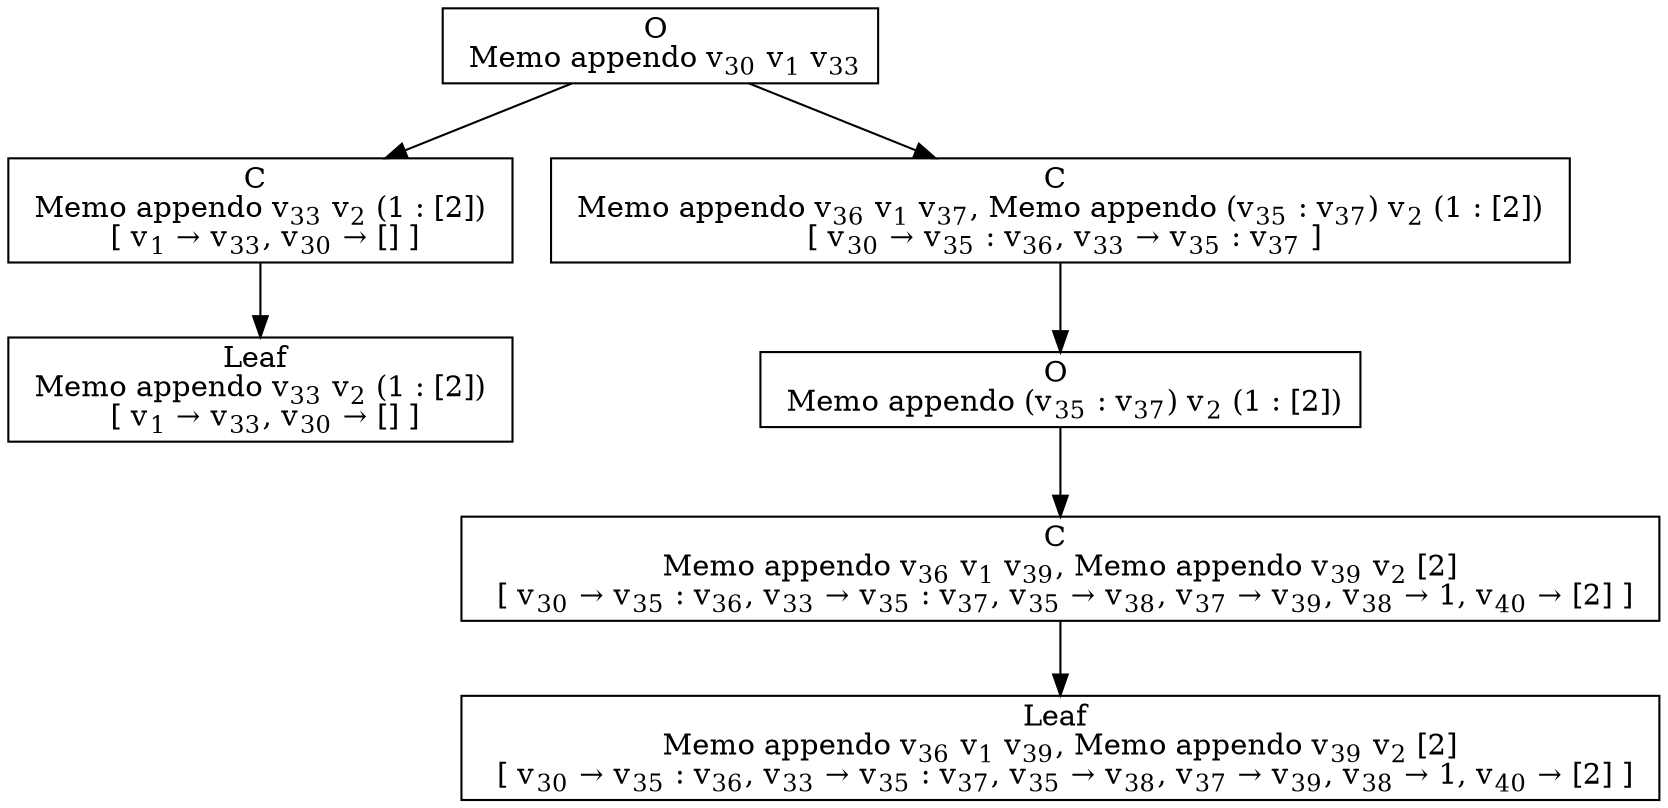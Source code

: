 digraph {
    graph [rankdir=TB
          ,bgcolor=transparent];
    node [shape=box
         ,fillcolor=white
         ,style=filled];
    0 [label=<O <BR/> Memo appendo v<SUB>30</SUB> v<SUB>1</SUB> v<SUB>33</SUB>>];
    1 [label=<C <BR/> Memo appendo v<SUB>33</SUB> v<SUB>2</SUB> (1 : [2]) <BR/>  [ v<SUB>1</SUB> &rarr; v<SUB>33</SUB>, v<SUB>30</SUB> &rarr; [] ] >];
    2 [label=<C <BR/> Memo appendo v<SUB>36</SUB> v<SUB>1</SUB> v<SUB>37</SUB>, Memo appendo (v<SUB>35</SUB> : v<SUB>37</SUB>) v<SUB>2</SUB> (1 : [2]) <BR/>  [ v<SUB>30</SUB> &rarr; v<SUB>35</SUB> : v<SUB>36</SUB>, v<SUB>33</SUB> &rarr; v<SUB>35</SUB> : v<SUB>37</SUB> ] >];
    3 [label=<Leaf <BR/> Memo appendo v<SUB>33</SUB> v<SUB>2</SUB> (1 : [2]) <BR/>  [ v<SUB>1</SUB> &rarr; v<SUB>33</SUB>, v<SUB>30</SUB> &rarr; [] ] >];
    4 [label=<O <BR/> Memo appendo (v<SUB>35</SUB> : v<SUB>37</SUB>) v<SUB>2</SUB> (1 : [2])>];
    5 [label=<C <BR/> Memo appendo v<SUB>36</SUB> v<SUB>1</SUB> v<SUB>39</SUB>, Memo appendo v<SUB>39</SUB> v<SUB>2</SUB> [2] <BR/>  [ v<SUB>30</SUB> &rarr; v<SUB>35</SUB> : v<SUB>36</SUB>, v<SUB>33</SUB> &rarr; v<SUB>35</SUB> : v<SUB>37</SUB>, v<SUB>35</SUB> &rarr; v<SUB>38</SUB>, v<SUB>37</SUB> &rarr; v<SUB>39</SUB>, v<SUB>38</SUB> &rarr; 1, v<SUB>40</SUB> &rarr; [2] ] >];
    6 [label=<Leaf <BR/> Memo appendo v<SUB>36</SUB> v<SUB>1</SUB> v<SUB>39</SUB>, Memo appendo v<SUB>39</SUB> v<SUB>2</SUB> [2] <BR/>  [ v<SUB>30</SUB> &rarr; v<SUB>35</SUB> : v<SUB>36</SUB>, v<SUB>33</SUB> &rarr; v<SUB>35</SUB> : v<SUB>37</SUB>, v<SUB>35</SUB> &rarr; v<SUB>38</SUB>, v<SUB>37</SUB> &rarr; v<SUB>39</SUB>, v<SUB>38</SUB> &rarr; 1, v<SUB>40</SUB> &rarr; [2] ] >];
    0 -> 1 [label=""];
    0 -> 2 [label=""];
    1 -> 3 [label=""];
    2 -> 4 [label=""];
    4 -> 5 [label=""];
    5 -> 6 [label=""];
}